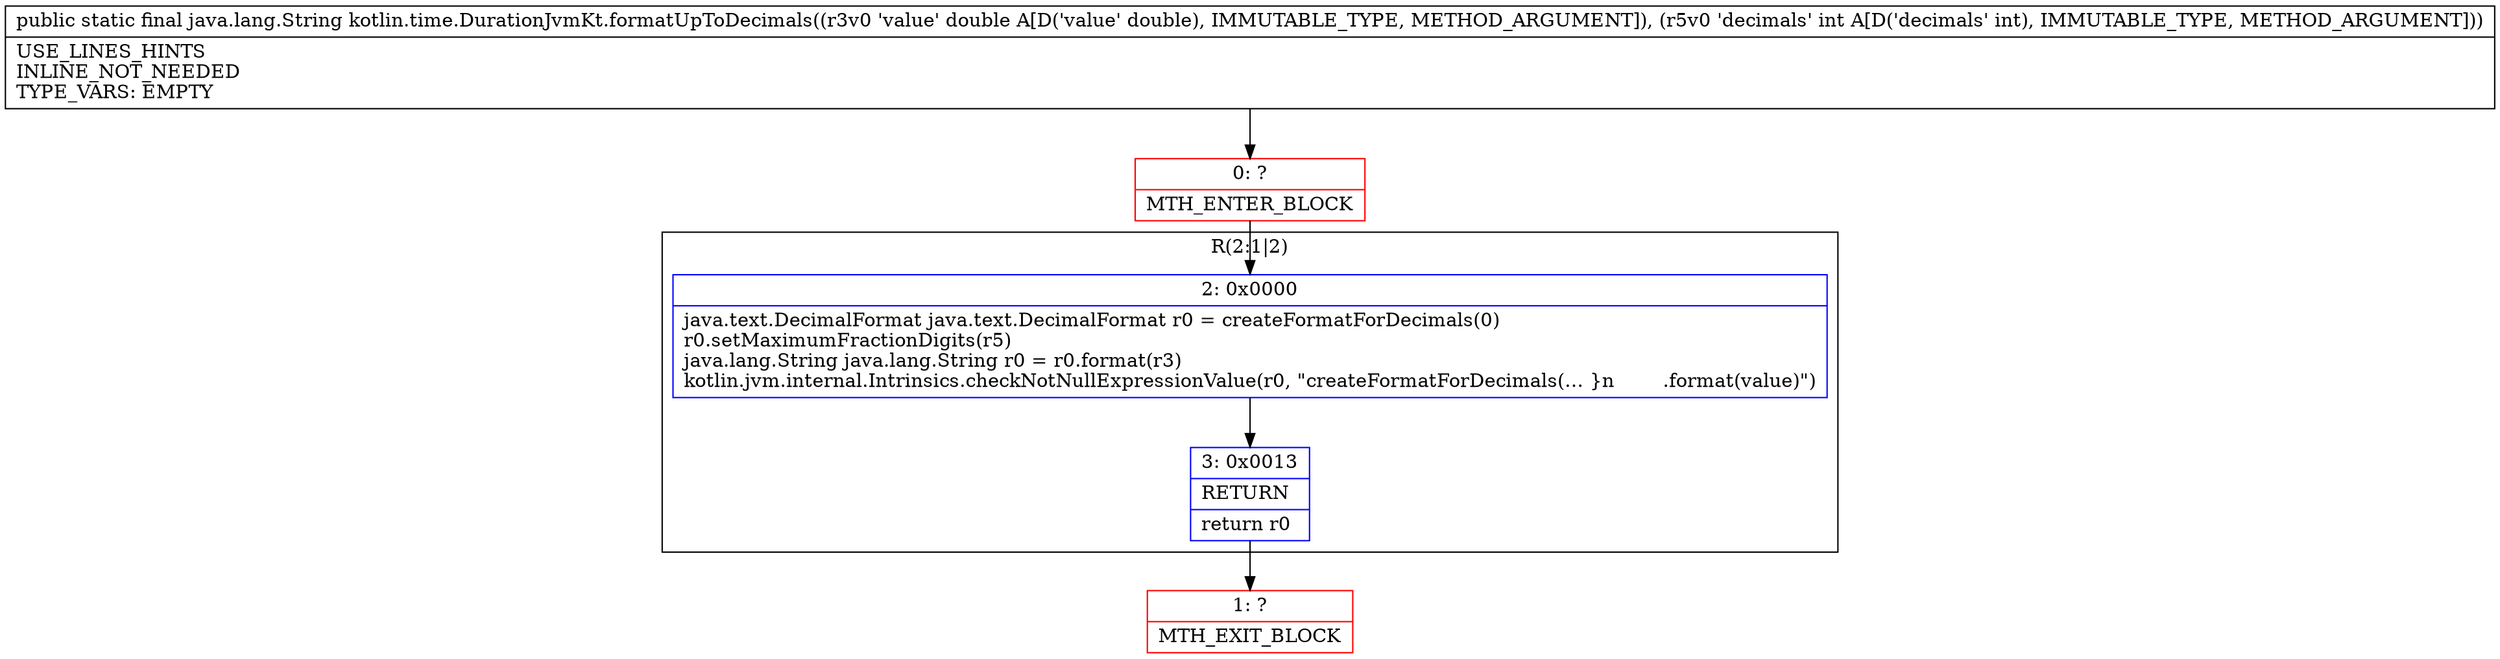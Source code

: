 digraph "CFG forkotlin.time.DurationJvmKt.formatUpToDecimals(DI)Ljava\/lang\/String;" {
subgraph cluster_Region_1992486795 {
label = "R(2:1|2)";
node [shape=record,color=blue];
Node_2 [shape=record,label="{2\:\ 0x0000|java.text.DecimalFormat java.text.DecimalFormat r0 = createFormatForDecimals(0)\lr0.setMaximumFractionDigits(r5)\ljava.lang.String java.lang.String r0 = r0.format(r3)\lkotlin.jvm.internal.Intrinsics.checkNotNullExpressionValue(r0, \"createFormatForDecimals(… \}n        .format(value)\")\l}"];
Node_3 [shape=record,label="{3\:\ 0x0013|RETURN\l|return r0\l}"];
}
Node_0 [shape=record,color=red,label="{0\:\ ?|MTH_ENTER_BLOCK\l}"];
Node_1 [shape=record,color=red,label="{1\:\ ?|MTH_EXIT_BLOCK\l}"];
MethodNode[shape=record,label="{public static final java.lang.String kotlin.time.DurationJvmKt.formatUpToDecimals((r3v0 'value' double A[D('value' double), IMMUTABLE_TYPE, METHOD_ARGUMENT]), (r5v0 'decimals' int A[D('decimals' int), IMMUTABLE_TYPE, METHOD_ARGUMENT]))  | USE_LINES_HINTS\lINLINE_NOT_NEEDED\lTYPE_VARS: EMPTY\l}"];
MethodNode -> Node_0;Node_2 -> Node_3;
Node_3 -> Node_1;
Node_0 -> Node_2;
}

